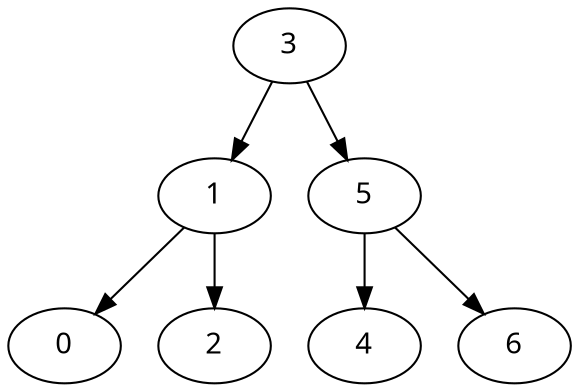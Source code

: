 digraph arbre {
    node [fontname="Courrier"];
    0 [label="0"];
    1 [label="1"];
    2 [label="2"];
    3 [label="3"];
    4 [label="4"];
    5 [label="5"];
    6 [label="6"];


    3 -> 5;
    3 -> 1;

    1 -> 2;
    1 -> 0;

    5 -> 6;
    5 -> 4;
}
